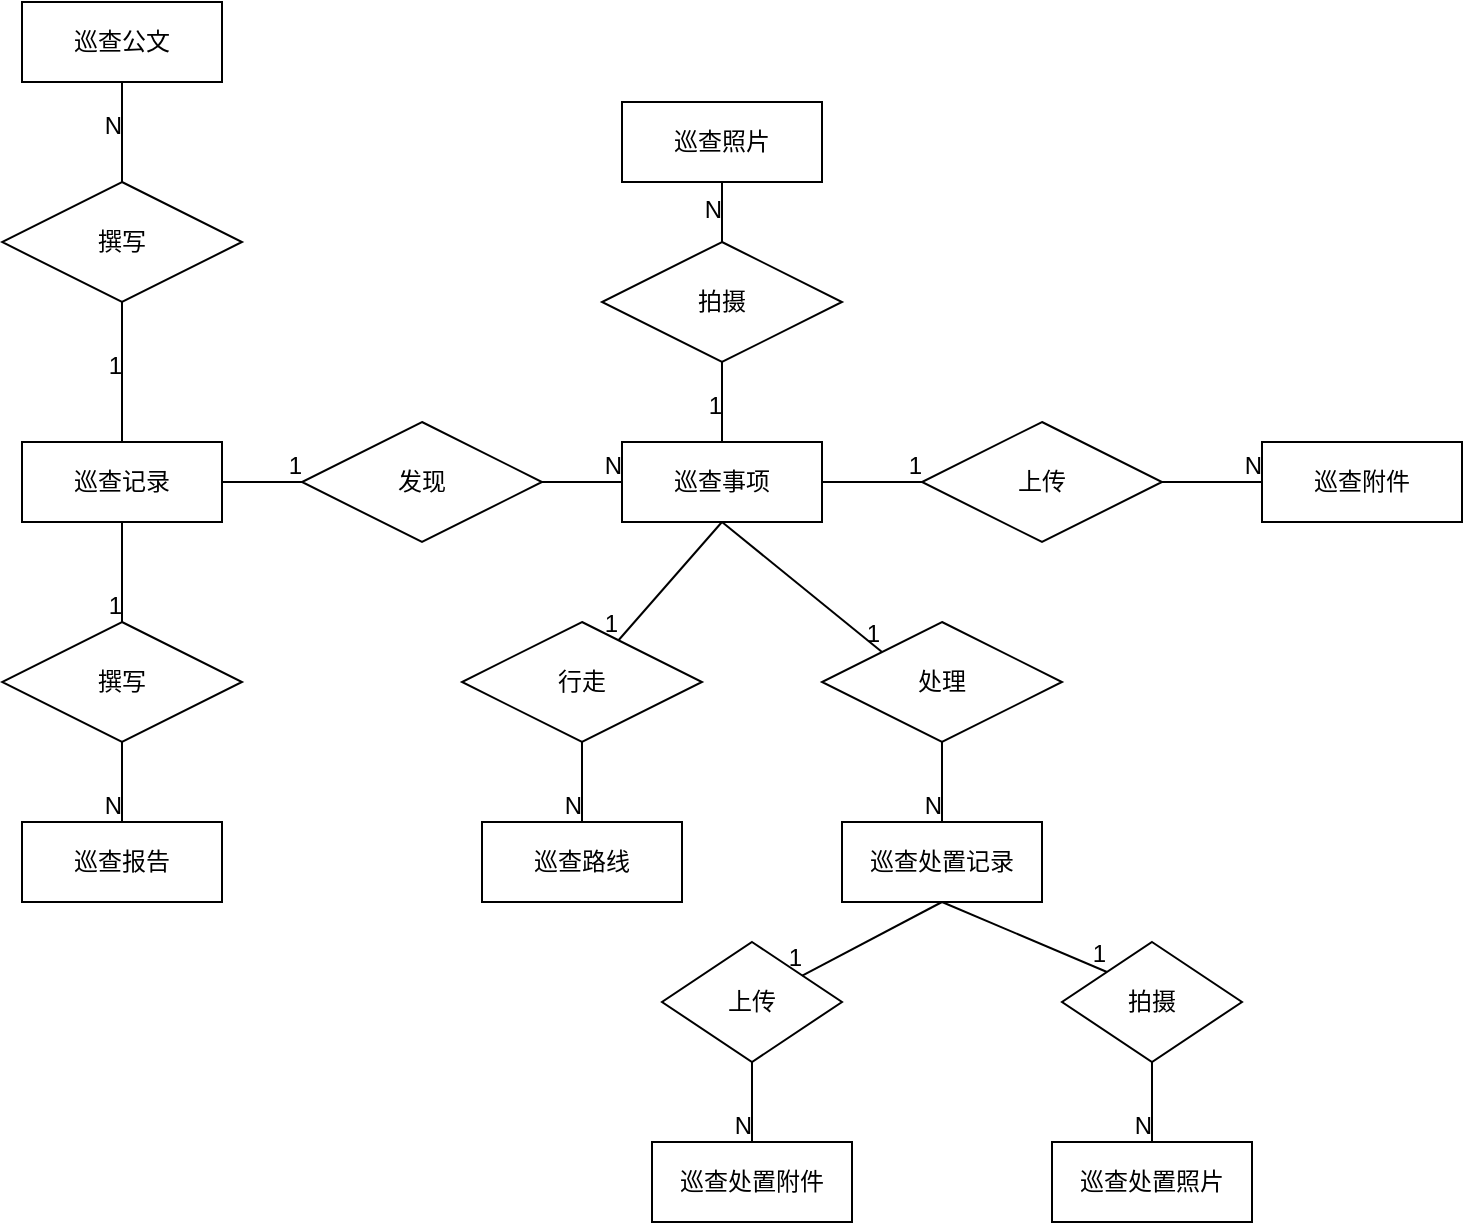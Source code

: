 <mxfile version="14.1.8" type="github">
  <diagram id="R2lEEEUBdFMjLlhIrx00" name="Page-1">
    <mxGraphModel dx="905" dy="684" grid="1" gridSize="10" guides="1" tooltips="1" connect="1" arrows="1" fold="1" page="1" pageScale="1" pageWidth="850" pageHeight="1100" math="0" shadow="0" extFonts="Permanent Marker^https://fonts.googleapis.com/css?family=Permanent+Marker">
      <root>
        <mxCell id="0" />
        <mxCell id="1" parent="0" />
        <mxCell id="lb9JI9_FD7YLYeVPfku9-1" value="巡查记录" style="whiteSpace=wrap;html=1;align=center;" vertex="1" parent="1">
          <mxGeometry x="220" y="490" width="100" height="40" as="geometry" />
        </mxCell>
        <mxCell id="lb9JI9_FD7YLYeVPfku9-2" value="巡查事项" style="whiteSpace=wrap;html=1;align=center;" vertex="1" parent="1">
          <mxGeometry x="520" y="490" width="100" height="40" as="geometry" />
        </mxCell>
        <mxCell id="lb9JI9_FD7YLYeVPfku9-3" value="巡查报告" style="whiteSpace=wrap;html=1;align=center;" vertex="1" parent="1">
          <mxGeometry x="220" y="680" width="100" height="40" as="geometry" />
        </mxCell>
        <mxCell id="lb9JI9_FD7YLYeVPfku9-4" value="巡查公文" style="whiteSpace=wrap;html=1;align=center;" vertex="1" parent="1">
          <mxGeometry x="220" y="270" width="100" height="40" as="geometry" />
        </mxCell>
        <mxCell id="lb9JI9_FD7YLYeVPfku9-5" value="巡查照片" style="whiteSpace=wrap;html=1;align=center;" vertex="1" parent="1">
          <mxGeometry x="520" y="320" width="100" height="40" as="geometry" />
        </mxCell>
        <mxCell id="lb9JI9_FD7YLYeVPfku9-7" value="巡查附件" style="whiteSpace=wrap;html=1;align=center;" vertex="1" parent="1">
          <mxGeometry x="840" y="490" width="100" height="40" as="geometry" />
        </mxCell>
        <mxCell id="lb9JI9_FD7YLYeVPfku9-8" value="巡查路线" style="whiteSpace=wrap;html=1;align=center;" vertex="1" parent="1">
          <mxGeometry x="450" y="680" width="100" height="40" as="geometry" />
        </mxCell>
        <mxCell id="lb9JI9_FD7YLYeVPfku9-9" value="巡查处置记录" style="whiteSpace=wrap;html=1;align=center;" vertex="1" parent="1">
          <mxGeometry x="630" y="680" width="100" height="40" as="geometry" />
        </mxCell>
        <mxCell id="lb9JI9_FD7YLYeVPfku9-10" value="巡查处置附件" style="whiteSpace=wrap;html=1;align=center;" vertex="1" parent="1">
          <mxGeometry x="535" y="840" width="100" height="40" as="geometry" />
        </mxCell>
        <mxCell id="lb9JI9_FD7YLYeVPfku9-11" value="巡查处置照片" style="whiteSpace=wrap;html=1;align=center;" vertex="1" parent="1">
          <mxGeometry x="735" y="840" width="100" height="40" as="geometry" />
        </mxCell>
        <mxCell id="lb9JI9_FD7YLYeVPfku9-12" value="发现" style="shape=rhombus;perimeter=rhombusPerimeter;whiteSpace=wrap;html=1;align=center;" vertex="1" parent="1">
          <mxGeometry x="360" y="480" width="120" height="60" as="geometry" />
        </mxCell>
        <mxCell id="lb9JI9_FD7YLYeVPfku9-13" value="" style="endArrow=none;html=1;rounded=0;entryX=0;entryY=0.5;entryDx=0;entryDy=0;" edge="1" parent="1" target="lb9JI9_FD7YLYeVPfku9-12">
          <mxGeometry relative="1" as="geometry">
            <mxPoint x="320" y="510" as="sourcePoint" />
            <mxPoint x="390" y="510" as="targetPoint" />
          </mxGeometry>
        </mxCell>
        <mxCell id="lb9JI9_FD7YLYeVPfku9-14" value="1" style="resizable=0;html=1;align=right;verticalAlign=bottom;" connectable="0" vertex="1" parent="lb9JI9_FD7YLYeVPfku9-13">
          <mxGeometry x="1" relative="1" as="geometry" />
        </mxCell>
        <mxCell id="lb9JI9_FD7YLYeVPfku9-15" value="" style="endArrow=none;html=1;rounded=0;exitX=1;exitY=0.5;exitDx=0;exitDy=0;entryX=0;entryY=0.5;entryDx=0;entryDy=0;" edge="1" parent="1" source="lb9JI9_FD7YLYeVPfku9-12" target="lb9JI9_FD7YLYeVPfku9-2">
          <mxGeometry relative="1" as="geometry">
            <mxPoint x="450" y="590" as="sourcePoint" />
            <mxPoint x="610" y="590" as="targetPoint" />
          </mxGeometry>
        </mxCell>
        <mxCell id="lb9JI9_FD7YLYeVPfku9-16" value="N" style="resizable=0;html=1;align=right;verticalAlign=bottom;" connectable="0" vertex="1" parent="lb9JI9_FD7YLYeVPfku9-15">
          <mxGeometry x="1" relative="1" as="geometry" />
        </mxCell>
        <mxCell id="lb9JI9_FD7YLYeVPfku9-17" value="撰写" style="shape=rhombus;perimeter=rhombusPerimeter;whiteSpace=wrap;html=1;align=center;" vertex="1" parent="1">
          <mxGeometry x="210" y="580" width="120" height="60" as="geometry" />
        </mxCell>
        <mxCell id="lb9JI9_FD7YLYeVPfku9-18" value="" style="endArrow=none;html=1;rounded=0;exitX=0.5;exitY=1;exitDx=0;exitDy=0;entryX=0.5;entryY=0;entryDx=0;entryDy=0;" edge="1" parent="1" source="lb9JI9_FD7YLYeVPfku9-1" target="lb9JI9_FD7YLYeVPfku9-17">
          <mxGeometry relative="1" as="geometry">
            <mxPoint x="400" y="600" as="sourcePoint" />
            <mxPoint x="560" y="600" as="targetPoint" />
          </mxGeometry>
        </mxCell>
        <mxCell id="lb9JI9_FD7YLYeVPfku9-19" value="1" style="resizable=0;html=1;align=right;verticalAlign=bottom;" connectable="0" vertex="1" parent="lb9JI9_FD7YLYeVPfku9-18">
          <mxGeometry x="1" relative="1" as="geometry" />
        </mxCell>
        <mxCell id="lb9JI9_FD7YLYeVPfku9-20" value="" style="endArrow=none;html=1;rounded=0;exitX=0.5;exitY=1;exitDx=0;exitDy=0;entryX=0.5;entryY=0;entryDx=0;entryDy=0;" edge="1" parent="1" source="lb9JI9_FD7YLYeVPfku9-17" target="lb9JI9_FD7YLYeVPfku9-3">
          <mxGeometry relative="1" as="geometry">
            <mxPoint x="420" y="630" as="sourcePoint" />
            <mxPoint x="580" y="630" as="targetPoint" />
          </mxGeometry>
        </mxCell>
        <mxCell id="lb9JI9_FD7YLYeVPfku9-21" value="N" style="resizable=0;html=1;align=right;verticalAlign=bottom;" connectable="0" vertex="1" parent="lb9JI9_FD7YLYeVPfku9-20">
          <mxGeometry x="1" relative="1" as="geometry" />
        </mxCell>
        <mxCell id="lb9JI9_FD7YLYeVPfku9-22" value="撰写" style="shape=rhombus;perimeter=rhombusPerimeter;whiteSpace=wrap;html=1;align=center;" vertex="1" parent="1">
          <mxGeometry x="210" y="360" width="120" height="60" as="geometry" />
        </mxCell>
        <mxCell id="lb9JI9_FD7YLYeVPfku9-23" value="" style="endArrow=none;html=1;rounded=0;exitX=0.5;exitY=0;exitDx=0;exitDy=0;entryX=0.5;entryY=1;entryDx=0;entryDy=0;" edge="1" parent="1" source="lb9JI9_FD7YLYeVPfku9-1" target="lb9JI9_FD7YLYeVPfku9-22">
          <mxGeometry relative="1" as="geometry">
            <mxPoint x="320" y="450" as="sourcePoint" />
            <mxPoint x="480" y="450" as="targetPoint" />
          </mxGeometry>
        </mxCell>
        <mxCell id="lb9JI9_FD7YLYeVPfku9-24" value="1" style="resizable=0;html=1;align=right;verticalAlign=bottom;" connectable="0" vertex="1" parent="lb9JI9_FD7YLYeVPfku9-23">
          <mxGeometry x="1" relative="1" as="geometry">
            <mxPoint y="40" as="offset" />
          </mxGeometry>
        </mxCell>
        <mxCell id="lb9JI9_FD7YLYeVPfku9-25" value="" style="endArrow=none;html=1;rounded=0;exitX=0.5;exitY=0;exitDx=0;exitDy=0;entryX=0.5;entryY=1;entryDx=0;entryDy=0;" edge="1" parent="1" source="lb9JI9_FD7YLYeVPfku9-22" target="lb9JI9_FD7YLYeVPfku9-4">
          <mxGeometry relative="1" as="geometry">
            <mxPoint x="400" y="330" as="sourcePoint" />
            <mxPoint x="560" y="330" as="targetPoint" />
          </mxGeometry>
        </mxCell>
        <mxCell id="lb9JI9_FD7YLYeVPfku9-26" value="N" style="resizable=0;html=1;align=right;verticalAlign=bottom;" connectable="0" vertex="1" parent="lb9JI9_FD7YLYeVPfku9-25">
          <mxGeometry x="1" relative="1" as="geometry">
            <mxPoint y="30" as="offset" />
          </mxGeometry>
        </mxCell>
        <mxCell id="lb9JI9_FD7YLYeVPfku9-27" value="拍摄" style="shape=rhombus;perimeter=rhombusPerimeter;whiteSpace=wrap;html=1;align=center;" vertex="1" parent="1">
          <mxGeometry x="510" y="390" width="120" height="60" as="geometry" />
        </mxCell>
        <mxCell id="lb9JI9_FD7YLYeVPfku9-28" value="" style="endArrow=none;html=1;rounded=0;exitX=0.5;exitY=0;exitDx=0;exitDy=0;entryX=0.5;entryY=1;entryDx=0;entryDy=0;" edge="1" parent="1" source="lb9JI9_FD7YLYeVPfku9-2" target="lb9JI9_FD7YLYeVPfku9-27">
          <mxGeometry relative="1" as="geometry">
            <mxPoint x="630" y="470" as="sourcePoint" />
            <mxPoint x="790" y="470" as="targetPoint" />
          </mxGeometry>
        </mxCell>
        <mxCell id="lb9JI9_FD7YLYeVPfku9-29" value="1" style="resizable=0;html=1;align=right;verticalAlign=bottom;" connectable="0" vertex="1" parent="lb9JI9_FD7YLYeVPfku9-28">
          <mxGeometry x="1" relative="1" as="geometry">
            <mxPoint y="30" as="offset" />
          </mxGeometry>
        </mxCell>
        <mxCell id="lb9JI9_FD7YLYeVPfku9-30" value="" style="endArrow=none;html=1;rounded=0;exitX=0.5;exitY=0;exitDx=0;exitDy=0;entryX=0.5;entryY=1;entryDx=0;entryDy=0;" edge="1" parent="1" source="lb9JI9_FD7YLYeVPfku9-27" target="lb9JI9_FD7YLYeVPfku9-5">
          <mxGeometry relative="1" as="geometry">
            <mxPoint x="650" y="380" as="sourcePoint" />
            <mxPoint x="810" y="380" as="targetPoint" />
          </mxGeometry>
        </mxCell>
        <mxCell id="lb9JI9_FD7YLYeVPfku9-31" value="N" style="resizable=0;html=1;align=right;verticalAlign=bottom;" connectable="0" vertex="1" parent="lb9JI9_FD7YLYeVPfku9-30">
          <mxGeometry x="1" relative="1" as="geometry">
            <mxPoint y="22" as="offset" />
          </mxGeometry>
        </mxCell>
        <mxCell id="lb9JI9_FD7YLYeVPfku9-32" value="上传" style="shape=rhombus;perimeter=rhombusPerimeter;whiteSpace=wrap;html=1;align=center;" vertex="1" parent="1">
          <mxGeometry x="670" y="480" width="120" height="60" as="geometry" />
        </mxCell>
        <mxCell id="lb9JI9_FD7YLYeVPfku9-33" value="" style="endArrow=none;html=1;rounded=0;exitX=1;exitY=0.5;exitDx=0;exitDy=0;entryX=0;entryY=0.5;entryDx=0;entryDy=0;" edge="1" parent="1" source="lb9JI9_FD7YLYeVPfku9-2" target="lb9JI9_FD7YLYeVPfku9-32">
          <mxGeometry relative="1" as="geometry">
            <mxPoint x="630" y="570" as="sourcePoint" />
            <mxPoint x="790" y="570" as="targetPoint" />
          </mxGeometry>
        </mxCell>
        <mxCell id="lb9JI9_FD7YLYeVPfku9-34" value="1" style="resizable=0;html=1;align=right;verticalAlign=bottom;" connectable="0" vertex="1" parent="lb9JI9_FD7YLYeVPfku9-33">
          <mxGeometry x="1" relative="1" as="geometry" />
        </mxCell>
        <mxCell id="lb9JI9_FD7YLYeVPfku9-35" value="" style="endArrow=none;html=1;rounded=0;exitX=1;exitY=0.5;exitDx=0;exitDy=0;entryX=0;entryY=0.5;entryDx=0;entryDy=0;" edge="1" parent="1" source="lb9JI9_FD7YLYeVPfku9-32" target="lb9JI9_FD7YLYeVPfku9-7">
          <mxGeometry relative="1" as="geometry">
            <mxPoint x="790" y="509.5" as="sourcePoint" />
            <mxPoint x="950" y="509.5" as="targetPoint" />
          </mxGeometry>
        </mxCell>
        <mxCell id="lb9JI9_FD7YLYeVPfku9-36" value="N" style="resizable=0;html=1;align=right;verticalAlign=bottom;" connectable="0" vertex="1" parent="lb9JI9_FD7YLYeVPfku9-35">
          <mxGeometry x="1" relative="1" as="geometry" />
        </mxCell>
        <mxCell id="lb9JI9_FD7YLYeVPfku9-37" value="行走" style="shape=rhombus;perimeter=rhombusPerimeter;whiteSpace=wrap;html=1;align=center;" vertex="1" parent="1">
          <mxGeometry x="440" y="580" width="120" height="60" as="geometry" />
        </mxCell>
        <mxCell id="lb9JI9_FD7YLYeVPfku9-38" value="" style="endArrow=none;html=1;rounded=0;exitX=0.5;exitY=1;exitDx=0;exitDy=0;" edge="1" parent="1" source="lb9JI9_FD7YLYeVPfku9-2" target="lb9JI9_FD7YLYeVPfku9-37">
          <mxGeometry relative="1" as="geometry">
            <mxPoint x="690" y="650" as="sourcePoint" />
            <mxPoint x="850" y="650" as="targetPoint" />
          </mxGeometry>
        </mxCell>
        <mxCell id="lb9JI9_FD7YLYeVPfku9-39" value="1" style="resizable=0;html=1;align=right;verticalAlign=bottom;" connectable="0" vertex="1" parent="lb9JI9_FD7YLYeVPfku9-38">
          <mxGeometry x="1" relative="1" as="geometry" />
        </mxCell>
        <mxCell id="lb9JI9_FD7YLYeVPfku9-40" value="" style="endArrow=none;html=1;rounded=0;exitX=0.5;exitY=1;exitDx=0;exitDy=0;entryX=0.5;entryY=0;entryDx=0;entryDy=0;" edge="1" parent="1" source="lb9JI9_FD7YLYeVPfku9-37" target="lb9JI9_FD7YLYeVPfku9-8">
          <mxGeometry relative="1" as="geometry">
            <mxPoint x="520" y="650" as="sourcePoint" />
            <mxPoint x="680" y="650" as="targetPoint" />
          </mxGeometry>
        </mxCell>
        <mxCell id="lb9JI9_FD7YLYeVPfku9-41" value="N" style="resizable=0;html=1;align=right;verticalAlign=bottom;" connectable="0" vertex="1" parent="lb9JI9_FD7YLYeVPfku9-40">
          <mxGeometry x="1" relative="1" as="geometry" />
        </mxCell>
        <mxCell id="lb9JI9_FD7YLYeVPfku9-42" value="处理" style="shape=rhombus;perimeter=rhombusPerimeter;whiteSpace=wrap;html=1;align=center;" vertex="1" parent="1">
          <mxGeometry x="620" y="580" width="120" height="60" as="geometry" />
        </mxCell>
        <mxCell id="lb9JI9_FD7YLYeVPfku9-43" value="" style="endArrow=none;html=1;rounded=0;entryX=0;entryY=0;entryDx=0;entryDy=0;" edge="1" parent="1" target="lb9JI9_FD7YLYeVPfku9-42">
          <mxGeometry relative="1" as="geometry">
            <mxPoint x="570" y="530" as="sourcePoint" />
            <mxPoint x="750" y="560" as="targetPoint" />
          </mxGeometry>
        </mxCell>
        <mxCell id="lb9JI9_FD7YLYeVPfku9-44" value="1" style="resizable=0;html=1;align=right;verticalAlign=bottom;" connectable="0" vertex="1" parent="lb9JI9_FD7YLYeVPfku9-43">
          <mxGeometry x="1" relative="1" as="geometry" />
        </mxCell>
        <mxCell id="lb9JI9_FD7YLYeVPfku9-45" value="" style="endArrow=none;html=1;rounded=0;exitX=0.5;exitY=1;exitDx=0;exitDy=0;entryX=0.5;entryY=0;entryDx=0;entryDy=0;" edge="1" parent="1" source="lb9JI9_FD7YLYeVPfku9-42" target="lb9JI9_FD7YLYeVPfku9-9">
          <mxGeometry relative="1" as="geometry">
            <mxPoint x="770" y="670" as="sourcePoint" />
            <mxPoint x="680" y="670" as="targetPoint" />
          </mxGeometry>
        </mxCell>
        <mxCell id="lb9JI9_FD7YLYeVPfku9-46" value="N" style="resizable=0;html=1;align=right;verticalAlign=bottom;" connectable="0" vertex="1" parent="lb9JI9_FD7YLYeVPfku9-45">
          <mxGeometry x="1" relative="1" as="geometry" />
        </mxCell>
        <mxCell id="lb9JI9_FD7YLYeVPfku9-48" value="上传" style="shape=rhombus;perimeter=rhombusPerimeter;whiteSpace=wrap;html=1;align=center;" vertex="1" parent="1">
          <mxGeometry x="540" y="740" width="90" height="60" as="geometry" />
        </mxCell>
        <mxCell id="lb9JI9_FD7YLYeVPfku9-49" value="" style="endArrow=none;html=1;rounded=0;exitX=0.5;exitY=1;exitDx=0;exitDy=0;" edge="1" parent="1" source="lb9JI9_FD7YLYeVPfku9-9" target="lb9JI9_FD7YLYeVPfku9-48">
          <mxGeometry relative="1" as="geometry">
            <mxPoint x="690" y="740" as="sourcePoint" />
            <mxPoint x="850" y="740" as="targetPoint" />
          </mxGeometry>
        </mxCell>
        <mxCell id="lb9JI9_FD7YLYeVPfku9-50" value="1" style="resizable=0;html=1;align=right;verticalAlign=bottom;" connectable="0" vertex="1" parent="lb9JI9_FD7YLYeVPfku9-49">
          <mxGeometry x="1" relative="1" as="geometry" />
        </mxCell>
        <mxCell id="lb9JI9_FD7YLYeVPfku9-51" value="" style="endArrow=none;html=1;rounded=0;exitX=0.5;exitY=1;exitDx=0;exitDy=0;entryX=0.5;entryY=0;entryDx=0;entryDy=0;" edge="1" parent="1" source="lb9JI9_FD7YLYeVPfku9-48" target="lb9JI9_FD7YLYeVPfku9-10">
          <mxGeometry relative="1" as="geometry">
            <mxPoint x="410" y="950" as="sourcePoint" />
            <mxPoint x="570" y="950" as="targetPoint" />
          </mxGeometry>
        </mxCell>
        <mxCell id="lb9JI9_FD7YLYeVPfku9-52" value="N" style="resizable=0;html=1;align=right;verticalAlign=bottom;" connectable="0" vertex="1" parent="lb9JI9_FD7YLYeVPfku9-51">
          <mxGeometry x="1" relative="1" as="geometry" />
        </mxCell>
        <mxCell id="lb9JI9_FD7YLYeVPfku9-53" value="拍摄" style="shape=rhombus;perimeter=rhombusPerimeter;whiteSpace=wrap;html=1;align=center;" vertex="1" parent="1">
          <mxGeometry x="740" y="740" width="90" height="60" as="geometry" />
        </mxCell>
        <mxCell id="lb9JI9_FD7YLYeVPfku9-54" value="" style="endArrow=none;html=1;rounded=0;entryX=0;entryY=0;entryDx=0;entryDy=0;" edge="1" parent="1" target="lb9JI9_FD7YLYeVPfku9-53">
          <mxGeometry relative="1" as="geometry">
            <mxPoint x="680" y="720" as="sourcePoint" />
            <mxPoint x="880" y="930" as="targetPoint" />
          </mxGeometry>
        </mxCell>
        <mxCell id="lb9JI9_FD7YLYeVPfku9-55" value="1" style="resizable=0;html=1;align=right;verticalAlign=bottom;" connectable="0" vertex="1" parent="lb9JI9_FD7YLYeVPfku9-54">
          <mxGeometry x="1" relative="1" as="geometry" />
        </mxCell>
        <mxCell id="lb9JI9_FD7YLYeVPfku9-56" value="" style="endArrow=none;html=1;rounded=0;exitX=0.5;exitY=1;exitDx=0;exitDy=0;entryX=0.5;entryY=0;entryDx=0;entryDy=0;" edge="1" parent="1" source="lb9JI9_FD7YLYeVPfku9-53" target="lb9JI9_FD7YLYeVPfku9-11">
          <mxGeometry relative="1" as="geometry">
            <mxPoint x="910" y="910" as="sourcePoint" />
            <mxPoint x="1070" y="910" as="targetPoint" />
          </mxGeometry>
        </mxCell>
        <mxCell id="lb9JI9_FD7YLYeVPfku9-57" value="N" style="resizable=0;html=1;align=right;verticalAlign=bottom;" connectable="0" vertex="1" parent="lb9JI9_FD7YLYeVPfku9-56">
          <mxGeometry x="1" relative="1" as="geometry" />
        </mxCell>
      </root>
    </mxGraphModel>
  </diagram>
</mxfile>
